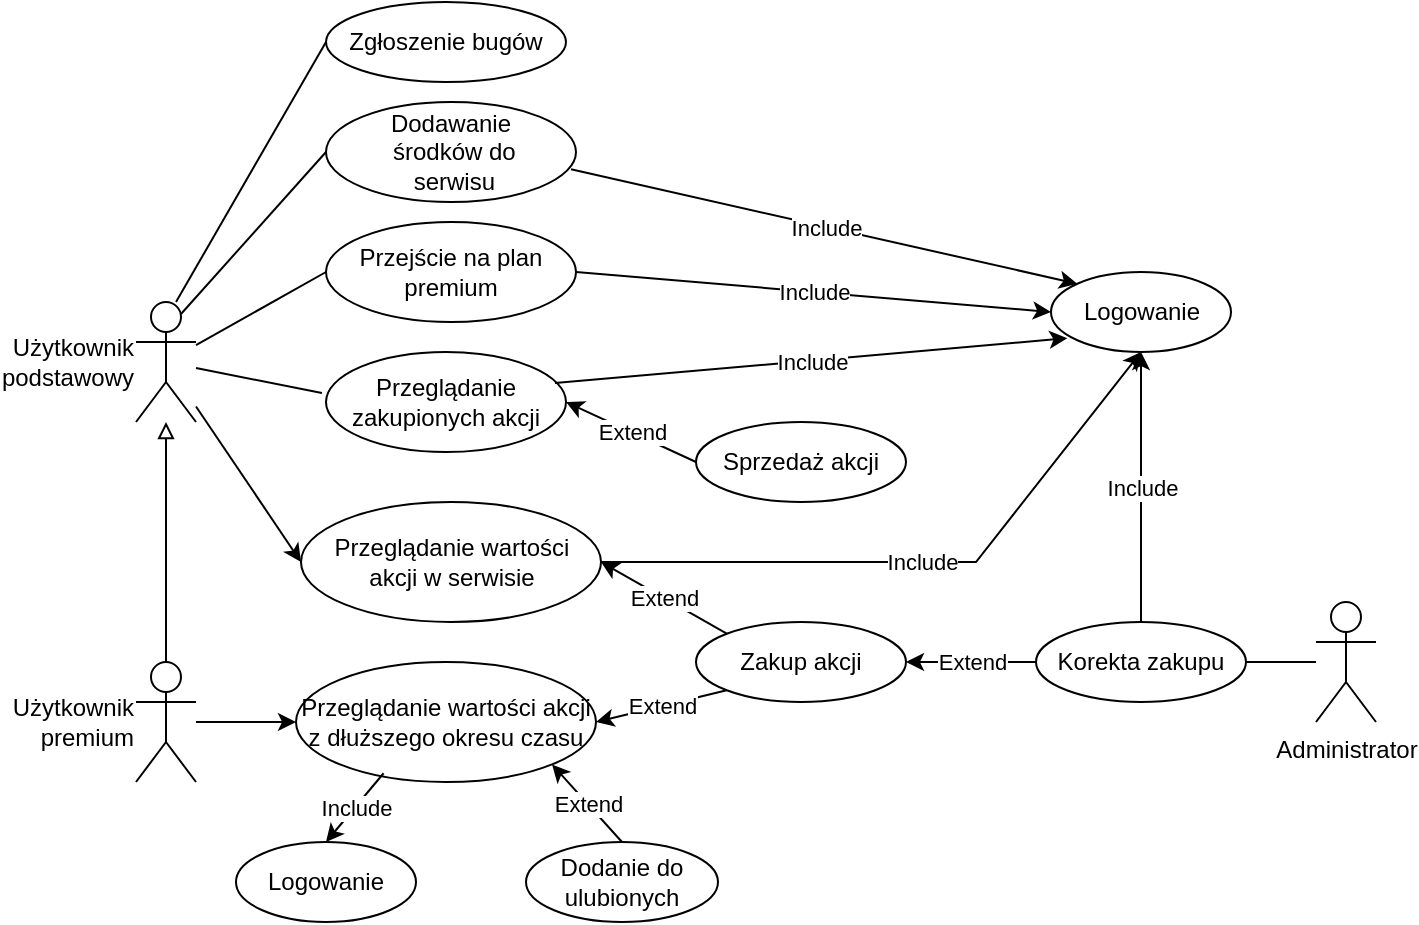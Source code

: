 <mxfile version="21.1.1" type="device">
  <diagram id="prtHgNgQTEPvFCAcTncT" name="Page-1">
    <mxGraphModel dx="842" dy="1635" grid="1" gridSize="10" guides="1" tooltips="1" connect="1" arrows="1" fold="1" page="1" pageScale="1" pageWidth="827" pageHeight="1169" math="0" shadow="0">
      <root>
        <mxCell id="0" />
        <mxCell id="1" parent="0" />
        <mxCell id="-UWTrZrqMGVvwUXP6qzr-1" value="Użytkownik&lt;br&gt;podstawowy" style="shape=umlActor;verticalLabelPosition=middle;verticalAlign=middle;html=1;outlineConnect=0;spacingLeft=-6;labelPosition=left;align=right;" parent="1" vertex="1">
          <mxGeometry x="110" y="140" width="30" height="60" as="geometry" />
        </mxCell>
        <mxCell id="-UWTrZrqMGVvwUXP6qzr-2" value="Użytkownik&lt;br&gt;premium" style="shape=umlActor;verticalLabelPosition=middle;verticalAlign=middle;html=1;outlineConnect=0;labelPosition=left;align=right;" parent="1" vertex="1">
          <mxGeometry x="110" y="320" width="30" height="60" as="geometry" />
        </mxCell>
        <mxCell id="-UWTrZrqMGVvwUXP6qzr-34" value="Przeglądanie wartości&lt;br&gt;akcji w serwisie" style="ellipse;whiteSpace=wrap;html=1;" parent="1" vertex="1">
          <mxGeometry x="192.5" y="240" width="150" height="60" as="geometry" />
        </mxCell>
        <mxCell id="-UWTrZrqMGVvwUXP6qzr-37" value="" style="endArrow=classic;html=1;rounded=0;entryX=0;entryY=0.5;entryDx=0;entryDy=0;" parent="1" source="-UWTrZrqMGVvwUXP6qzr-1" target="-UWTrZrqMGVvwUXP6qzr-34" edge="1">
          <mxGeometry width="50" height="50" relative="1" as="geometry">
            <mxPoint x="180" y="330" as="sourcePoint" />
            <mxPoint x="230" y="280" as="targetPoint" />
          </mxGeometry>
        </mxCell>
        <mxCell id="-UWTrZrqMGVvwUXP6qzr-44" value="Przeglądanie wartości akcji z dłuższego okresu czasu" style="ellipse;whiteSpace=wrap;html=1;" parent="1" vertex="1">
          <mxGeometry x="190" y="320" width="150" height="60" as="geometry" />
        </mxCell>
        <mxCell id="-UWTrZrqMGVvwUXP6qzr-47" value="" style="endArrow=classic;html=1;rounded=0;entryX=0;entryY=0.5;entryDx=0;entryDy=0;" parent="1" source="-UWTrZrqMGVvwUXP6qzr-2" target="-UWTrZrqMGVvwUXP6qzr-44" edge="1">
          <mxGeometry width="50" height="50" relative="1" as="geometry">
            <mxPoint x="80" y="500" as="sourcePoint" />
            <mxPoint x="130" y="450" as="targetPoint" />
          </mxGeometry>
        </mxCell>
        <mxCell id="-UWTrZrqMGVvwUXP6qzr-48" value="Logowanie" style="ellipse;whiteSpace=wrap;html=1;" parent="1" vertex="1">
          <mxGeometry x="567.5" y="125" width="90" height="40" as="geometry" />
        </mxCell>
        <mxCell id="-UWTrZrqMGVvwUXP6qzr-50" value="" style="endArrow=classic;html=1;rounded=0;entryX=0.5;entryY=1;entryDx=0;entryDy=0;exitX=1;exitY=0.5;exitDx=0;exitDy=0;" parent="1" source="-UWTrZrqMGVvwUXP6qzr-34" target="-UWTrZrqMGVvwUXP6qzr-48" edge="1">
          <mxGeometry relative="1" as="geometry">
            <mxPoint x="325" y="142" as="sourcePoint" />
            <mxPoint x="530" y="170" as="targetPoint" />
            <Array as="points">
              <mxPoint x="530" y="270" />
            </Array>
          </mxGeometry>
        </mxCell>
        <mxCell id="-UWTrZrqMGVvwUXP6qzr-51" value="Include" style="edgeLabel;resizable=0;html=1;align=center;verticalAlign=middle;" parent="-UWTrZrqMGVvwUXP6qzr-50" connectable="0" vertex="1">
          <mxGeometry relative="1" as="geometry" />
        </mxCell>
        <mxCell id="-UWTrZrqMGVvwUXP6qzr-52" value="Zakup akcji" style="ellipse;whiteSpace=wrap;html=1;" parent="1" vertex="1">
          <mxGeometry x="390" y="300" width="105" height="40" as="geometry" />
        </mxCell>
        <mxCell id="-UWTrZrqMGVvwUXP6qzr-54" value="" style="endArrow=classic;html=1;rounded=0;entryX=1;entryY=0.5;entryDx=0;entryDy=0;exitX=0;exitY=0;exitDx=0;exitDy=0;" parent="1" source="-UWTrZrqMGVvwUXP6qzr-52" target="-UWTrZrqMGVvwUXP6qzr-34" edge="1">
          <mxGeometry relative="1" as="geometry">
            <mxPoint x="255" y="410" as="sourcePoint" />
            <mxPoint x="259" y="201" as="targetPoint" />
          </mxGeometry>
        </mxCell>
        <mxCell id="-UWTrZrqMGVvwUXP6qzr-55" value="Extend" style="edgeLabel;resizable=0;html=1;align=center;verticalAlign=middle;" parent="-UWTrZrqMGVvwUXP6qzr-54" connectable="0" vertex="1">
          <mxGeometry relative="1" as="geometry" />
        </mxCell>
        <mxCell id="-UWTrZrqMGVvwUXP6qzr-56" value="Administrator" style="shape=umlActor;verticalLabelPosition=bottom;verticalAlign=top;html=1;outlineConnect=0;" parent="1" vertex="1">
          <mxGeometry x="700" y="290" width="30" height="60" as="geometry" />
        </mxCell>
        <mxCell id="-UWTrZrqMGVvwUXP6qzr-57" value="Korekta zakupu" style="ellipse;whiteSpace=wrap;html=1;" parent="1" vertex="1">
          <mxGeometry x="560" y="300" width="105" height="40" as="geometry" />
        </mxCell>
        <mxCell id="-UWTrZrqMGVvwUXP6qzr-59" value="" style="endArrow=classic;html=1;rounded=0;entryX=1;entryY=0.5;entryDx=0;entryDy=0;exitX=0;exitY=0.5;exitDx=0;exitDy=0;" parent="1" source="-UWTrZrqMGVvwUXP6qzr-57" target="-UWTrZrqMGVvwUXP6qzr-52" edge="1">
          <mxGeometry relative="1" as="geometry">
            <mxPoint x="451" y="358" as="sourcePoint" />
            <mxPoint x="430" y="310" as="targetPoint" />
          </mxGeometry>
        </mxCell>
        <mxCell id="-UWTrZrqMGVvwUXP6qzr-60" value="Extend" style="edgeLabel;resizable=0;html=1;align=center;verticalAlign=middle;" parent="-UWTrZrqMGVvwUXP6qzr-59" connectable="0" vertex="1">
          <mxGeometry relative="1" as="geometry" />
        </mxCell>
        <mxCell id="-UWTrZrqMGVvwUXP6qzr-61" value="" style="endArrow=none;html=1;rounded=0;exitX=1;exitY=0.5;exitDx=0;exitDy=0;" parent="1" source="-UWTrZrqMGVvwUXP6qzr-57" target="-UWTrZrqMGVvwUXP6qzr-56" edge="1">
          <mxGeometry width="50" height="50" relative="1" as="geometry">
            <mxPoint x="640" y="320" as="sourcePoint" />
            <mxPoint x="690" y="270" as="targetPoint" />
          </mxGeometry>
        </mxCell>
        <mxCell id="-UWTrZrqMGVvwUXP6qzr-63" value="" style="endArrow=classic;html=1;rounded=0;entryX=1;entryY=0.5;entryDx=0;entryDy=0;exitX=0;exitY=1;exitDx=0;exitDy=0;" parent="1" source="-UWTrZrqMGVvwUXP6qzr-52" target="-UWTrZrqMGVvwUXP6qzr-44" edge="1">
          <mxGeometry relative="1" as="geometry">
            <mxPoint x="340" y="280" as="sourcePoint" />
            <mxPoint x="341" y="204" as="targetPoint" />
          </mxGeometry>
        </mxCell>
        <mxCell id="-UWTrZrqMGVvwUXP6qzr-64" value="Extend" style="edgeLabel;resizable=0;html=1;align=center;verticalAlign=middle;" parent="-UWTrZrqMGVvwUXP6qzr-63" connectable="0" vertex="1">
          <mxGeometry relative="1" as="geometry" />
        </mxCell>
        <mxCell id="-UWTrZrqMGVvwUXP6qzr-65" value="" style="endArrow=classic;html=1;rounded=0;entryX=1;entryY=1;entryDx=0;entryDy=0;exitX=0.5;exitY=0;exitDx=0;exitDy=0;" parent="1" source="-UWTrZrqMGVvwUXP6qzr-67" target="-UWTrZrqMGVvwUXP6qzr-44" edge="1">
          <mxGeometry relative="1" as="geometry">
            <mxPoint x="290" y="420" as="sourcePoint" />
            <mxPoint x="339" y="348.58" as="targetPoint" />
          </mxGeometry>
        </mxCell>
        <mxCell id="-UWTrZrqMGVvwUXP6qzr-66" value="Extend" style="edgeLabel;resizable=0;html=1;align=center;verticalAlign=middle;" parent="-UWTrZrqMGVvwUXP6qzr-65" connectable="0" vertex="1">
          <mxGeometry relative="1" as="geometry" />
        </mxCell>
        <mxCell id="-UWTrZrqMGVvwUXP6qzr-67" value="Dodanie do ulubionych" style="ellipse;whiteSpace=wrap;html=1;" parent="1" vertex="1">
          <mxGeometry x="305" y="410" width="96" height="40" as="geometry" />
        </mxCell>
        <mxCell id="-UWTrZrqMGVvwUXP6qzr-68" value="Dodawanie&lt;br&gt;&amp;nbsp;środków do&lt;br&gt;&amp;nbsp;serwisu" style="ellipse;whiteSpace=wrap;html=1;" parent="1" vertex="1">
          <mxGeometry x="205" y="40" width="125" height="50" as="geometry" />
        </mxCell>
        <mxCell id="-UWTrZrqMGVvwUXP6qzr-72" value="" style="endArrow=classic;html=1;rounded=0;exitX=0.98;exitY=0.673;exitDx=0;exitDy=0;exitPerimeter=0;entryX=0;entryY=0;entryDx=0;entryDy=0;" parent="1" source="-UWTrZrqMGVvwUXP6qzr-68" target="-UWTrZrqMGVvwUXP6qzr-48" edge="1">
          <mxGeometry relative="1" as="geometry">
            <mxPoint x="348" y="100" as="sourcePoint" />
            <mxPoint x="330" y="40" as="targetPoint" />
          </mxGeometry>
        </mxCell>
        <mxCell id="-UWTrZrqMGVvwUXP6qzr-73" value="Include" style="edgeLabel;resizable=0;html=1;align=center;verticalAlign=middle;" parent="-UWTrZrqMGVvwUXP6qzr-72" connectable="0" vertex="1">
          <mxGeometry relative="1" as="geometry" />
        </mxCell>
        <mxCell id="-UWTrZrqMGVvwUXP6qzr-74" value="Logowanie" style="ellipse;whiteSpace=wrap;html=1;" parent="1" vertex="1">
          <mxGeometry x="160" y="410" width="90" height="40" as="geometry" />
        </mxCell>
        <mxCell id="-UWTrZrqMGVvwUXP6qzr-75" value="" style="endArrow=classic;html=1;rounded=0;exitX=0.292;exitY=0.927;exitDx=0;exitDy=0;exitPerimeter=0;entryX=0.5;entryY=0;entryDx=0;entryDy=0;" parent="1" source="-UWTrZrqMGVvwUXP6qzr-44" edge="1" target="-UWTrZrqMGVvwUXP6qzr-74">
          <mxGeometry relative="1" as="geometry">
            <mxPoint x="345" y="179.58" as="sourcePoint" />
            <mxPoint x="215" y="410" as="targetPoint" />
          </mxGeometry>
        </mxCell>
        <mxCell id="-UWTrZrqMGVvwUXP6qzr-76" value="Include" style="edgeLabel;resizable=0;html=1;align=center;verticalAlign=middle;" parent="-UWTrZrqMGVvwUXP6qzr-75" connectable="0" vertex="1">
          <mxGeometry relative="1" as="geometry" />
        </mxCell>
        <mxCell id="-UWTrZrqMGVvwUXP6qzr-78" value="Przejście na plan premium" style="ellipse;whiteSpace=wrap;html=1;" parent="1" vertex="1">
          <mxGeometry x="205" y="100" width="125" height="50" as="geometry" />
        </mxCell>
        <mxCell id="-UWTrZrqMGVvwUXP6qzr-80" value="" style="endArrow=classic;html=1;rounded=0;exitX=1;exitY=0.5;exitDx=0;exitDy=0;entryX=0;entryY=0.5;entryDx=0;entryDy=0;" parent="1" source="-UWTrZrqMGVvwUXP6qzr-78" target="-UWTrZrqMGVvwUXP6qzr-48" edge="1">
          <mxGeometry relative="1" as="geometry">
            <mxPoint x="318" y="84" as="sourcePoint" />
            <mxPoint x="419" y="136" as="targetPoint" />
          </mxGeometry>
        </mxCell>
        <mxCell id="-UWTrZrqMGVvwUXP6qzr-81" value="Include" style="edgeLabel;resizable=0;html=1;align=center;verticalAlign=middle;" parent="-UWTrZrqMGVvwUXP6qzr-80" connectable="0" vertex="1">
          <mxGeometry relative="1" as="geometry" />
        </mxCell>
        <mxCell id="-UWTrZrqMGVvwUXP6qzr-83" value="Przeglądanie zakupionych akcji" style="ellipse;whiteSpace=wrap;html=1;" parent="1" vertex="1">
          <mxGeometry x="205" y="165" width="120" height="50" as="geometry" />
        </mxCell>
        <mxCell id="-UWTrZrqMGVvwUXP6qzr-85" value="Sprzedaż akcji" style="ellipse;whiteSpace=wrap;html=1;" parent="1" vertex="1">
          <mxGeometry x="390" y="200" width="105" height="40" as="geometry" />
        </mxCell>
        <mxCell id="-UWTrZrqMGVvwUXP6qzr-86" value="" style="endArrow=classic;html=1;rounded=0;entryX=1;entryY=0.5;entryDx=0;entryDy=0;exitX=0;exitY=0.5;exitDx=0;exitDy=0;" parent="1" source="-UWTrZrqMGVvwUXP6qzr-85" target="-UWTrZrqMGVvwUXP6qzr-83" edge="1">
          <mxGeometry relative="1" as="geometry">
            <mxPoint x="386" y="276" as="sourcePoint" />
            <mxPoint x="330" y="230" as="targetPoint" />
          </mxGeometry>
        </mxCell>
        <mxCell id="-UWTrZrqMGVvwUXP6qzr-87" value="Extend" style="edgeLabel;resizable=0;html=1;align=center;verticalAlign=middle;" parent="-UWTrZrqMGVvwUXP6qzr-86" connectable="0" vertex="1">
          <mxGeometry relative="1" as="geometry" />
        </mxCell>
        <mxCell id="-UWTrZrqMGVvwUXP6qzr-92" value="" style="endArrow=classic;html=1;rounded=0;exitX=0.954;exitY=0.31;exitDx=0;exitDy=0;entryX=0.091;entryY=0.827;entryDx=0;entryDy=0;entryPerimeter=0;exitPerimeter=0;" parent="1" source="-UWTrZrqMGVvwUXP6qzr-83" target="-UWTrZrqMGVvwUXP6qzr-48" edge="1">
          <mxGeometry relative="1" as="geometry">
            <mxPoint x="310" y="155" as="sourcePoint" />
            <mxPoint x="540" y="150" as="targetPoint" />
          </mxGeometry>
        </mxCell>
        <mxCell id="-UWTrZrqMGVvwUXP6qzr-93" value="Include" style="edgeLabel;resizable=0;html=1;align=center;verticalAlign=middle;" parent="-UWTrZrqMGVvwUXP6qzr-92" connectable="0" vertex="1">
          <mxGeometry relative="1" as="geometry" />
        </mxCell>
        <mxCell id="-UWTrZrqMGVvwUXP6qzr-97" value="" style="endArrow=classic;html=1;rounded=0;exitX=0.5;exitY=0;exitDx=0;exitDy=0;entryX=0.5;entryY=1;entryDx=0;entryDy=0;" parent="1" source="-UWTrZrqMGVvwUXP6qzr-57" target="-UWTrZrqMGVvwUXP6qzr-48" edge="1">
          <mxGeometry relative="1" as="geometry">
            <mxPoint x="557" y="218.5" as="sourcePoint" />
            <mxPoint x="650" y="191.5" as="targetPoint" />
          </mxGeometry>
        </mxCell>
        <mxCell id="-UWTrZrqMGVvwUXP6qzr-98" value="Include" style="edgeLabel;resizable=0;html=1;align=center;verticalAlign=middle;" parent="-UWTrZrqMGVvwUXP6qzr-97" connectable="0" vertex="1">
          <mxGeometry relative="1" as="geometry" />
        </mxCell>
        <mxCell id="-UWTrZrqMGVvwUXP6qzr-106" value="Zgłoszenie bugów" style="ellipse;whiteSpace=wrap;html=1;" parent="1" vertex="1">
          <mxGeometry x="205" y="-10" width="120" height="40" as="geometry" />
        </mxCell>
        <mxCell id="NT6WV9JwDcPzEpmIpNQx-1" value="" style="endArrow=none;html=1;rounded=0;entryX=0;entryY=0.5;entryDx=0;entryDy=0;" edge="1" parent="1" target="-UWTrZrqMGVvwUXP6qzr-106">
          <mxGeometry width="50" height="50" relative="1" as="geometry">
            <mxPoint x="130" y="140" as="sourcePoint" />
            <mxPoint x="200" y="70" as="targetPoint" />
          </mxGeometry>
        </mxCell>
        <mxCell id="NT6WV9JwDcPzEpmIpNQx-2" value="" style="endArrow=none;html=1;rounded=0;entryX=0.75;entryY=0.1;entryDx=0;entryDy=0;entryPerimeter=0;exitX=0;exitY=0.5;exitDx=0;exitDy=0;" edge="1" parent="1" source="-UWTrZrqMGVvwUXP6qzr-68" target="-UWTrZrqMGVvwUXP6qzr-1">
          <mxGeometry width="50" height="50" relative="1" as="geometry">
            <mxPoint x="250" y="110" as="sourcePoint" />
            <mxPoint x="180" y="100" as="targetPoint" />
          </mxGeometry>
        </mxCell>
        <mxCell id="NT6WV9JwDcPzEpmIpNQx-3" value="" style="endArrow=none;html=1;rounded=0;entryX=0;entryY=0.5;entryDx=0;entryDy=0;" edge="1" parent="1" source="-UWTrZrqMGVvwUXP6qzr-1" target="-UWTrZrqMGVvwUXP6qzr-78">
          <mxGeometry width="50" height="50" relative="1" as="geometry">
            <mxPoint x="180" y="170" as="sourcePoint" />
            <mxPoint x="230" y="120" as="targetPoint" />
          </mxGeometry>
        </mxCell>
        <mxCell id="NT6WV9JwDcPzEpmIpNQx-4" value="" style="endArrow=none;html=1;rounded=0;entryX=-0.017;entryY=0.411;entryDx=0;entryDy=0;entryPerimeter=0;" edge="1" parent="1" source="-UWTrZrqMGVvwUXP6qzr-1" target="-UWTrZrqMGVvwUXP6qzr-83">
          <mxGeometry width="50" height="50" relative="1" as="geometry">
            <mxPoint x="170" y="200" as="sourcePoint" />
            <mxPoint x="220" y="150" as="targetPoint" />
          </mxGeometry>
        </mxCell>
        <mxCell id="NT6WV9JwDcPzEpmIpNQx-7" value="" style="endArrow=block;html=1;rounded=0;exitX=0.5;exitY=0;exitDx=0;exitDy=0;exitPerimeter=0;endFill=0;" edge="1" parent="1" source="-UWTrZrqMGVvwUXP6qzr-2" target="-UWTrZrqMGVvwUXP6qzr-1">
          <mxGeometry width="50" height="50" relative="1" as="geometry">
            <mxPoint x="100" y="280" as="sourcePoint" />
            <mxPoint x="150" y="230" as="targetPoint" />
          </mxGeometry>
        </mxCell>
      </root>
    </mxGraphModel>
  </diagram>
</mxfile>
